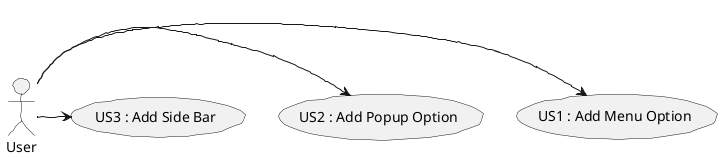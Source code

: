 @startuml us
skinparam handwritten true
skinparam monochrome true
skinparam packageStyle rect
skinparam defaultFontName FG Virgil
skinparam shadowing false


actor User

User -> (US1 : Add Menu Option) 
User -> (US2 : Add Popup Option)
User -> (US3 : Add Side Bar)
@enduml